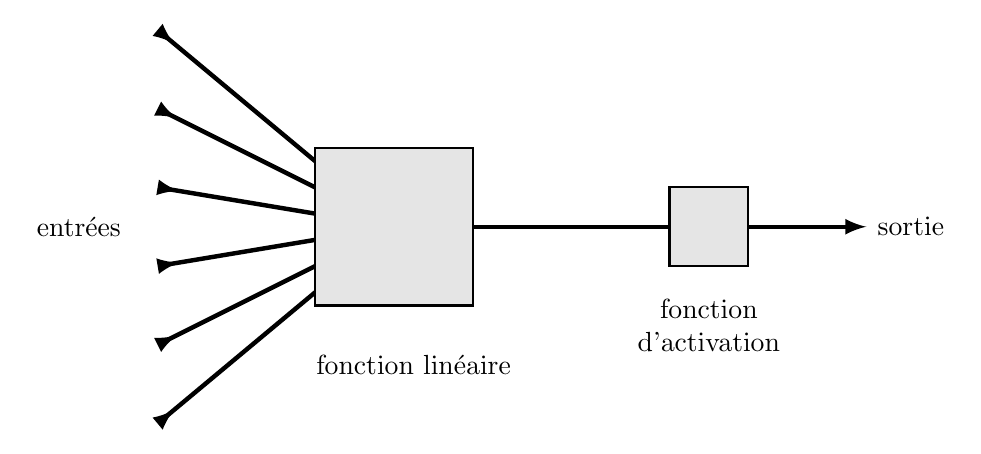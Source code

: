 \begin{tikzpicture}[scale=0.5]

\foreach \name / \y in {-5,-3,...,5}{
  \draw[-<,>=latex,ultra thick] (0,0)--(-6,\y);
}

\draw[thick,fill=black!10] (-2,-2) rectangle ++ (4,4);
\draw[ultra thick] (2,0) --  (7,0);
\draw[thick,fill=black!10] (8-1,-1) rectangle ++ (2,2);
\draw[->,>=latex,ultra thick] (9,0) -- ++ (3,0) node[right] {sortie};


\node at (-8,0) {entr\'ees};
\node at (0.5,-3.5) {fonction lin\'eaire};
\node[text width=2cm,align=center] at (8,-2.5) {fonction d'activation};


\end{tikzpicture}  